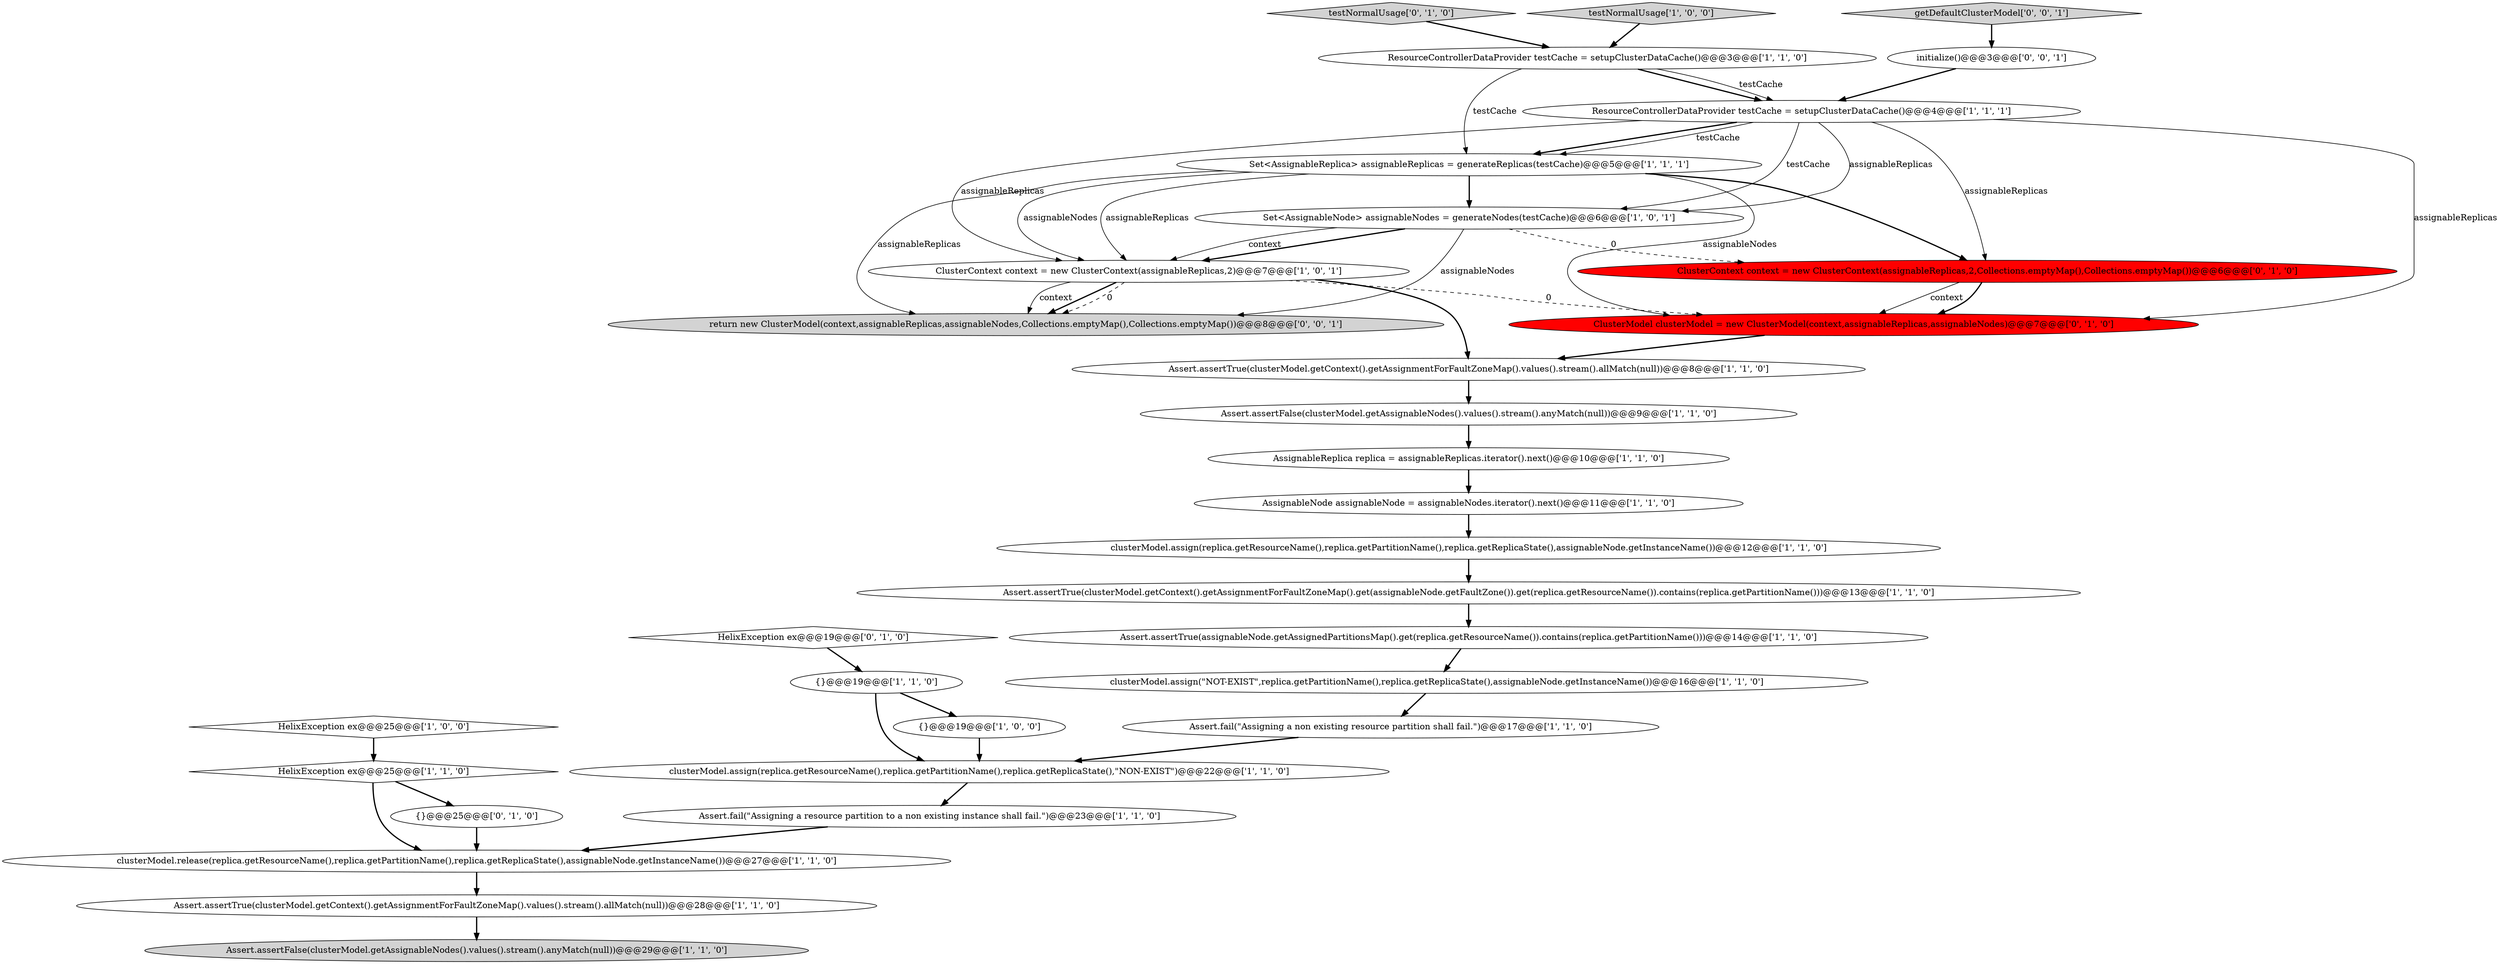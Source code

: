 digraph {
6 [style = filled, label = "{}@@@19@@@['1', '1', '0']", fillcolor = white, shape = ellipse image = "AAA0AAABBB1BBB"];
20 [style = filled, label = "Assert.assertFalse(clusterModel.getAssignableNodes().values().stream().anyMatch(null))@@@29@@@['1', '1', '0']", fillcolor = lightgray, shape = ellipse image = "AAA0AAABBB1BBB"];
0 [style = filled, label = "{}@@@19@@@['1', '0', '0']", fillcolor = white, shape = ellipse image = "AAA0AAABBB1BBB"];
9 [style = filled, label = "Assert.assertTrue(clusterModel.getContext().getAssignmentForFaultZoneMap().values().stream().allMatch(null))@@@28@@@['1', '1', '0']", fillcolor = white, shape = ellipse image = "AAA0AAABBB1BBB"];
12 [style = filled, label = "Set<AssignableNode> assignableNodes = generateNodes(testCache)@@@6@@@['1', '0', '1']", fillcolor = white, shape = ellipse image = "AAA0AAABBB1BBB"];
21 [style = filled, label = "Assert.assertTrue(clusterModel.getContext().getAssignmentForFaultZoneMap().values().stream().allMatch(null))@@@8@@@['1', '1', '0']", fillcolor = white, shape = ellipse image = "AAA0AAABBB1BBB"];
2 [style = filled, label = "Set<AssignableReplica> assignableReplicas = generateReplicas(testCache)@@@5@@@['1', '1', '1']", fillcolor = white, shape = ellipse image = "AAA0AAABBB1BBB"];
24 [style = filled, label = "HelixException ex@@@19@@@['0', '1', '0']", fillcolor = white, shape = diamond image = "AAA0AAABBB2BBB"];
5 [style = filled, label = "Assert.assertTrue(assignableNode.getAssignedPartitionsMap().get(replica.getResourceName()).contains(replica.getPartitionName()))@@@14@@@['1', '1', '0']", fillcolor = white, shape = ellipse image = "AAA0AAABBB1BBB"];
10 [style = filled, label = "clusterModel.release(replica.getResourceName(),replica.getPartitionName(),replica.getReplicaState(),assignableNode.getInstanceName())@@@27@@@['1', '1', '0']", fillcolor = white, shape = ellipse image = "AAA0AAABBB1BBB"];
8 [style = filled, label = "AssignableNode assignableNode = assignableNodes.iterator().next()@@@11@@@['1', '1', '0']", fillcolor = white, shape = ellipse image = "AAA0AAABBB1BBB"];
27 [style = filled, label = "{}@@@25@@@['0', '1', '0']", fillcolor = white, shape = ellipse image = "AAA0AAABBB2BBB"];
22 [style = filled, label = "HelixException ex@@@25@@@['1', '1', '0']", fillcolor = white, shape = diamond image = "AAA0AAABBB1BBB"];
14 [style = filled, label = "testNormalUsage['1', '0', '0']", fillcolor = lightgray, shape = diamond image = "AAA0AAABBB1BBB"];
28 [style = filled, label = "testNormalUsage['0', '1', '0']", fillcolor = lightgray, shape = diamond image = "AAA0AAABBB2BBB"];
7 [style = filled, label = "HelixException ex@@@25@@@['1', '0', '0']", fillcolor = white, shape = diamond image = "AAA0AAABBB1BBB"];
26 [style = filled, label = "ClusterContext context = new ClusterContext(assignableReplicas,2,Collections.emptyMap(),Collections.emptyMap())@@@6@@@['0', '1', '0']", fillcolor = red, shape = ellipse image = "AAA1AAABBB2BBB"];
29 [style = filled, label = "getDefaultClusterModel['0', '0', '1']", fillcolor = lightgray, shape = diamond image = "AAA0AAABBB3BBB"];
1 [style = filled, label = "ResourceControllerDataProvider testCache = setupClusterDataCache()@@@3@@@['1', '1', '0']", fillcolor = white, shape = ellipse image = "AAA0AAABBB1BBB"];
18 [style = filled, label = "AssignableReplica replica = assignableReplicas.iterator().next()@@@10@@@['1', '1', '0']", fillcolor = white, shape = ellipse image = "AAA0AAABBB1BBB"];
15 [style = filled, label = "clusterModel.assign(replica.getResourceName(),replica.getPartitionName(),replica.getReplicaState(),\"NON-EXIST\")@@@22@@@['1', '1', '0']", fillcolor = white, shape = ellipse image = "AAA0AAABBB1BBB"];
31 [style = filled, label = "return new ClusterModel(context,assignableReplicas,assignableNodes,Collections.emptyMap(),Collections.emptyMap())@@@8@@@['0', '0', '1']", fillcolor = lightgray, shape = ellipse image = "AAA0AAABBB3BBB"];
23 [style = filled, label = "Assert.fail(\"Assigning a resource partition to a non existing instance shall fail.\")@@@23@@@['1', '1', '0']", fillcolor = white, shape = ellipse image = "AAA0AAABBB1BBB"];
17 [style = filled, label = "ClusterContext context = new ClusterContext(assignableReplicas,2)@@@7@@@['1', '0', '1']", fillcolor = white, shape = ellipse image = "AAA0AAABBB1BBB"];
19 [style = filled, label = "clusterModel.assign(replica.getResourceName(),replica.getPartitionName(),replica.getReplicaState(),assignableNode.getInstanceName())@@@12@@@['1', '1', '0']", fillcolor = white, shape = ellipse image = "AAA0AAABBB1BBB"];
11 [style = filled, label = "ResourceControllerDataProvider testCache = setupClusterDataCache()@@@4@@@['1', '1', '1']", fillcolor = white, shape = ellipse image = "AAA0AAABBB1BBB"];
16 [style = filled, label = "Assert.assertTrue(clusterModel.getContext().getAssignmentForFaultZoneMap().get(assignableNode.getFaultZone()).get(replica.getResourceName()).contains(replica.getPartitionName()))@@@13@@@['1', '1', '0']", fillcolor = white, shape = ellipse image = "AAA0AAABBB1BBB"];
25 [style = filled, label = "ClusterModel clusterModel = new ClusterModel(context,assignableReplicas,assignableNodes)@@@7@@@['0', '1', '0']", fillcolor = red, shape = ellipse image = "AAA1AAABBB2BBB"];
3 [style = filled, label = "clusterModel.assign(\"NOT-EXIST\",replica.getPartitionName(),replica.getReplicaState(),assignableNode.getInstanceName())@@@16@@@['1', '1', '0']", fillcolor = white, shape = ellipse image = "AAA0AAABBB1BBB"];
4 [style = filled, label = "Assert.assertFalse(clusterModel.getAssignableNodes().values().stream().anyMatch(null))@@@9@@@['1', '1', '0']", fillcolor = white, shape = ellipse image = "AAA0AAABBB1BBB"];
13 [style = filled, label = "Assert.fail(\"Assigning a non existing resource partition shall fail.\")@@@17@@@['1', '1', '0']", fillcolor = white, shape = ellipse image = "AAA0AAABBB1BBB"];
30 [style = filled, label = "initialize()@@@3@@@['0', '0', '1']", fillcolor = white, shape = ellipse image = "AAA0AAABBB3BBB"];
2->17 [style = solid, label="assignableReplicas"];
5->3 [style = bold, label=""];
26->25 [style = solid, label="context"];
15->23 [style = bold, label=""];
11->25 [style = solid, label="assignableReplicas"];
12->31 [style = solid, label="assignableNodes"];
2->26 [style = bold, label=""];
29->30 [style = bold, label=""];
8->19 [style = bold, label=""];
17->31 [style = bold, label=""];
26->25 [style = bold, label=""];
12->17 [style = bold, label=""];
2->17 [style = solid, label="assignableNodes"];
11->17 [style = solid, label="assignableReplicas"];
4->18 [style = bold, label=""];
6->0 [style = bold, label=""];
2->31 [style = solid, label="assignableReplicas"];
9->20 [style = bold, label=""];
28->1 [style = bold, label=""];
17->31 [style = dashed, label="0"];
17->25 [style = dashed, label="0"];
11->2 [style = bold, label=""];
0->15 [style = bold, label=""];
2->12 [style = bold, label=""];
14->1 [style = bold, label=""];
1->11 [style = bold, label=""];
1->11 [style = solid, label="testCache"];
19->16 [style = bold, label=""];
6->15 [style = bold, label=""];
17->31 [style = solid, label="context"];
12->26 [style = dashed, label="0"];
11->12 [style = solid, label="assignableReplicas"];
7->22 [style = bold, label=""];
30->11 [style = bold, label=""];
22->27 [style = bold, label=""];
1->2 [style = solid, label="testCache"];
27->10 [style = bold, label=""];
12->17 [style = solid, label="context"];
22->10 [style = bold, label=""];
23->10 [style = bold, label=""];
16->5 [style = bold, label=""];
3->13 [style = bold, label=""];
10->9 [style = bold, label=""];
18->8 [style = bold, label=""];
11->26 [style = solid, label="assignableReplicas"];
21->4 [style = bold, label=""];
11->2 [style = solid, label="testCache"];
13->15 [style = bold, label=""];
24->6 [style = bold, label=""];
17->21 [style = bold, label=""];
11->12 [style = solid, label="testCache"];
25->21 [style = bold, label=""];
2->25 [style = solid, label="assignableNodes"];
}
